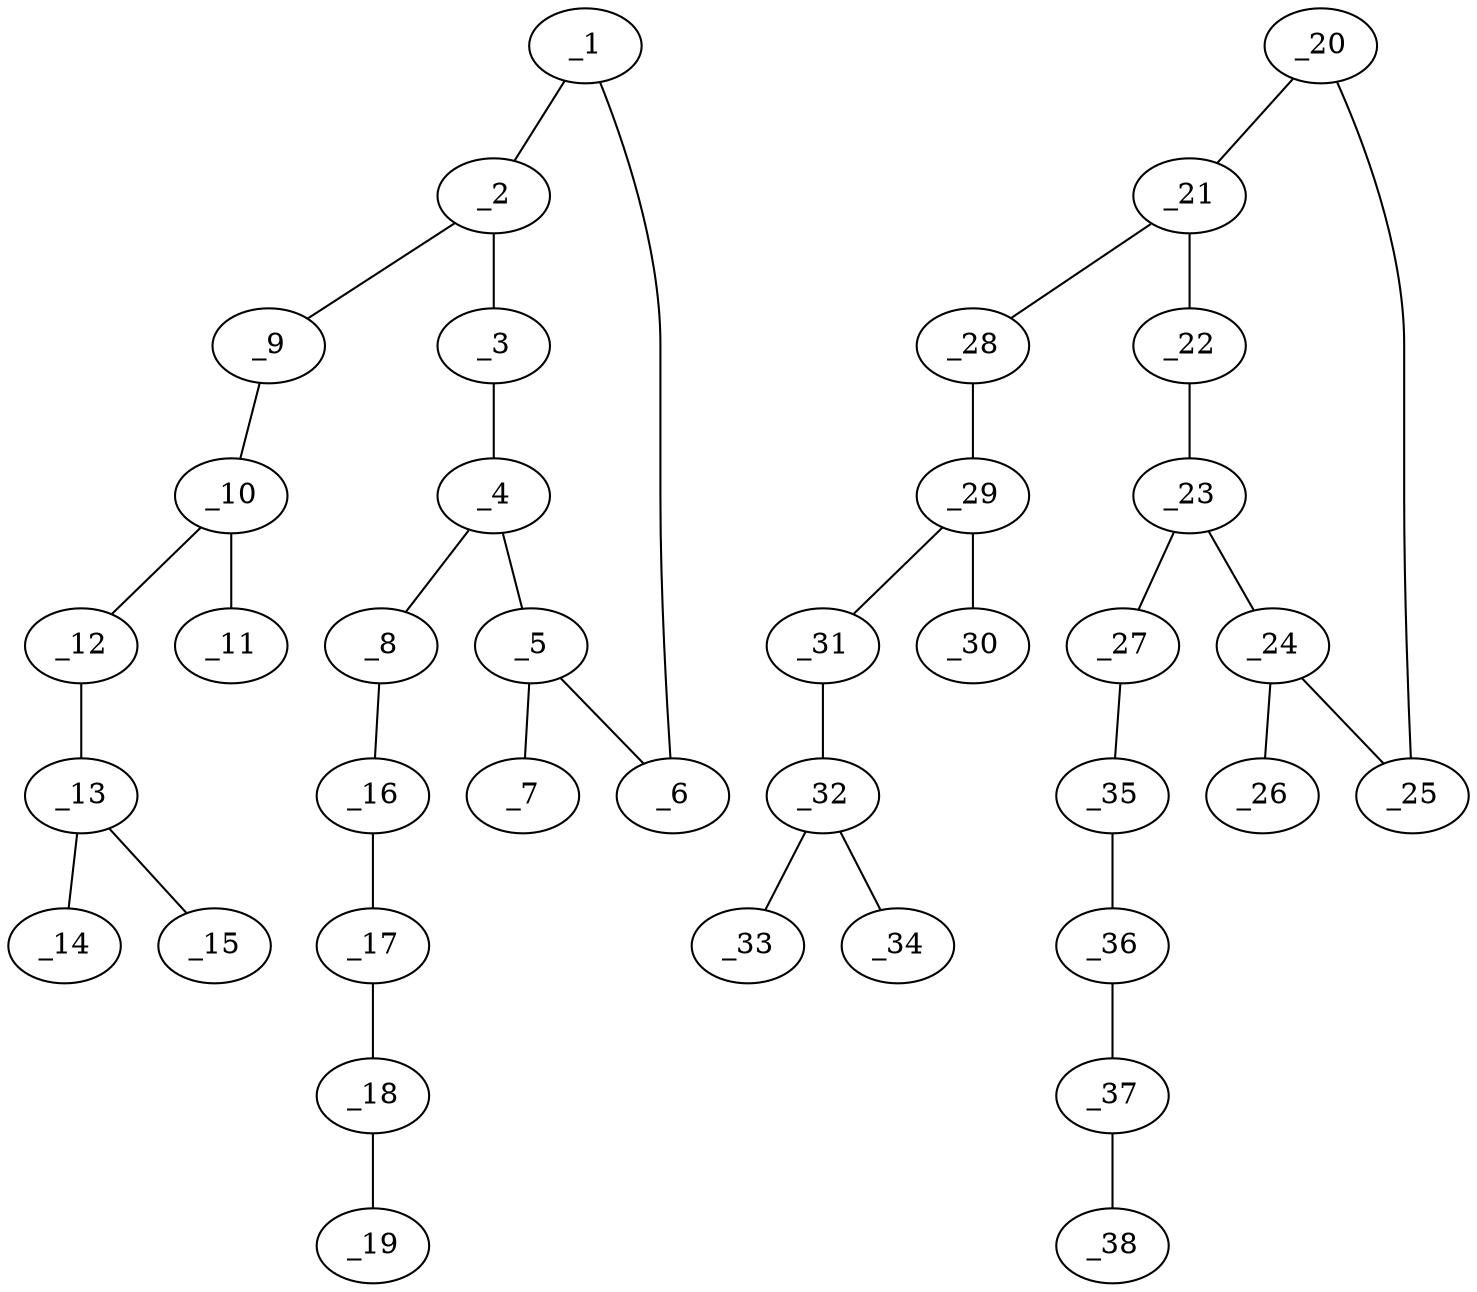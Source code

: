 graph molid645115 {
	_1	 [charge=0,
		chem=1,
		symbol="C  ",
		x="3.732",
		y="-1.5"];
	_2	 [charge=0,
		chem=1,
		symbol="C  ",
		x="4.5981",
		y="-1"];
	_1 -- _2	 [valence=1];
	_6	 [charge=0,
		chem=1,
		symbol="C  ",
		x="2.866",
		y="-1"];
	_1 -- _6	 [valence=2];
	_3	 [charge=0,
		chem=1,
		symbol="C  ",
		x="4.5981",
		y=0];
	_2 -- _3	 [valence=2];
	_9	 [charge=0,
		chem=4,
		symbol="N  ",
		x="5.4641",
		y="-1.5"];
	_2 -- _9	 [valence=1];
	_4	 [charge=0,
		chem=1,
		symbol="C  ",
		x="3.7321",
		y="0.5"];
	_3 -- _4	 [valence=1];
	_5	 [charge=0,
		chem=1,
		symbol="C  ",
		x="2.866",
		y=0];
	_4 -- _5	 [valence=2];
	_8	 [charge=0,
		chem=2,
		symbol="O  ",
		x="3.7321",
		y="1.5"];
	_4 -- _8	 [valence=1];
	_5 -- _6	 [valence=1];
	_7	 [charge=0,
		chem=7,
		symbol="Cl ",
		x=2,
		y="0.5"];
	_5 -- _7	 [valence=1];
	_16	 [charge=0,
		chem=1,
		symbol="C  ",
		x="4.5981",
		y=2];
	_8 -- _16	 [valence=1];
	_10	 [charge=0,
		chem=1,
		symbol="C  ",
		x="5.4641",
		y="-2.5"];
	_9 -- _10	 [valence=1];
	_11	 [charge=0,
		chem=5,
		symbol="S  ",
		x="4.5981",
		y="-3"];
	_10 -- _11	 [valence=2];
	_12	 [charge=0,
		chem=2,
		symbol="O  ",
		x="6.3301",
		y="-3"];
	_10 -- _12	 [valence=1];
	_13	 [charge=0,
		chem=1,
		symbol="C  ",
		x="6.3301",
		y="-4"];
	_12 -- _13	 [valence=1];
	_14	 [charge=0,
		chem=1,
		symbol="C  ",
		x="7.1961",
		y="-4.5"];
	_13 -- _14	 [valence=1];
	_15	 [charge=0,
		chem=1,
		symbol="C  ",
		x="5.4641",
		y="-4.5"];
	_13 -- _15	 [valence=1];
	_17	 [charge=0,
		chem=1,
		symbol="C  ",
		x="4.5981",
		y=3];
	_16 -- _17	 [valence=1];
	_18	 [charge=0,
		chem=1,
		symbol="C  ",
		x="5.4641",
		y="3.5"];
	_17 -- _18	 [valence=2];
	_19	 [charge=0,
		chem=1,
		symbol="C  ",
		x="5.4641",
		y="4.5"];
	_18 -- _19	 [valence=1];
	_20	 [charge=0,
		chem=1,
		symbol="C  ",
		x="10.9282",
		y="-1.5"];
	_21	 [charge=0,
		chem=1,
		symbol="C  ",
		x="11.7942",
		y="-1"];
	_20 -- _21	 [valence=1];
	_25	 [charge=0,
		chem=1,
		symbol="C  ",
		x="10.0622",
		y="-1"];
	_20 -- _25	 [valence=2];
	_22	 [charge=0,
		chem=1,
		symbol="C  ",
		x="11.7942",
		y=0];
	_21 -- _22	 [valence=2];
	_28	 [charge=0,
		chem=4,
		symbol="N  ",
		x="12.6602",
		y="-1.5"];
	_21 -- _28	 [valence=1];
	_23	 [charge=0,
		chem=1,
		symbol="C  ",
		x="10.9282",
		y="0.5"];
	_22 -- _23	 [valence=1];
	_24	 [charge=0,
		chem=1,
		symbol="C  ",
		x="10.0622",
		y=0];
	_23 -- _24	 [valence=2];
	_27	 [charge=0,
		chem=2,
		symbol="O  ",
		x="10.9282",
		y="1.5"];
	_23 -- _27	 [valence=1];
	_24 -- _25	 [valence=1];
	_26	 [charge=0,
		chem=7,
		symbol="Cl ",
		x="9.1961",
		y="0.5"];
	_24 -- _26	 [valence=1];
	_35	 [charge=0,
		chem=1,
		symbol="C  ",
		x="11.7942",
		y=2];
	_27 -- _35	 [valence=1];
	_29	 [charge=0,
		chem=1,
		symbol="C  ",
		x="12.6602",
		y="-2.5"];
	_28 -- _29	 [valence=1];
	_30	 [charge=0,
		chem=5,
		symbol="S  ",
		x="11.7942",
		y="-3"];
	_29 -- _30	 [valence=2];
	_31	 [charge=0,
		chem=2,
		symbol="O  ",
		x="13.5262",
		y="-3"];
	_29 -- _31	 [valence=1];
	_32	 [charge=0,
		chem=1,
		symbol="C  ",
		x="13.5262",
		y="-4"];
	_31 -- _32	 [valence=1];
	_33	 [charge=0,
		chem=1,
		symbol="C  ",
		x="14.3923",
		y="-4.5"];
	_32 -- _33	 [valence=1];
	_34	 [charge=0,
		chem=1,
		symbol="C  ",
		x="12.6602",
		y="-4.5"];
	_32 -- _34	 [valence=1];
	_36	 [charge=0,
		chem=1,
		symbol="C  ",
		x="11.7942",
		y=3];
	_35 -- _36	 [valence=1];
	_37	 [charge=0,
		chem=1,
		symbol="C  ",
		x="12.6602",
		y="3.5"];
	_36 -- _37	 [valence=2];
	_38	 [charge=0,
		chem=1,
		symbol="C  ",
		x="12.6603",
		y="4.5"];
	_37 -- _38	 [valence=1];
}
